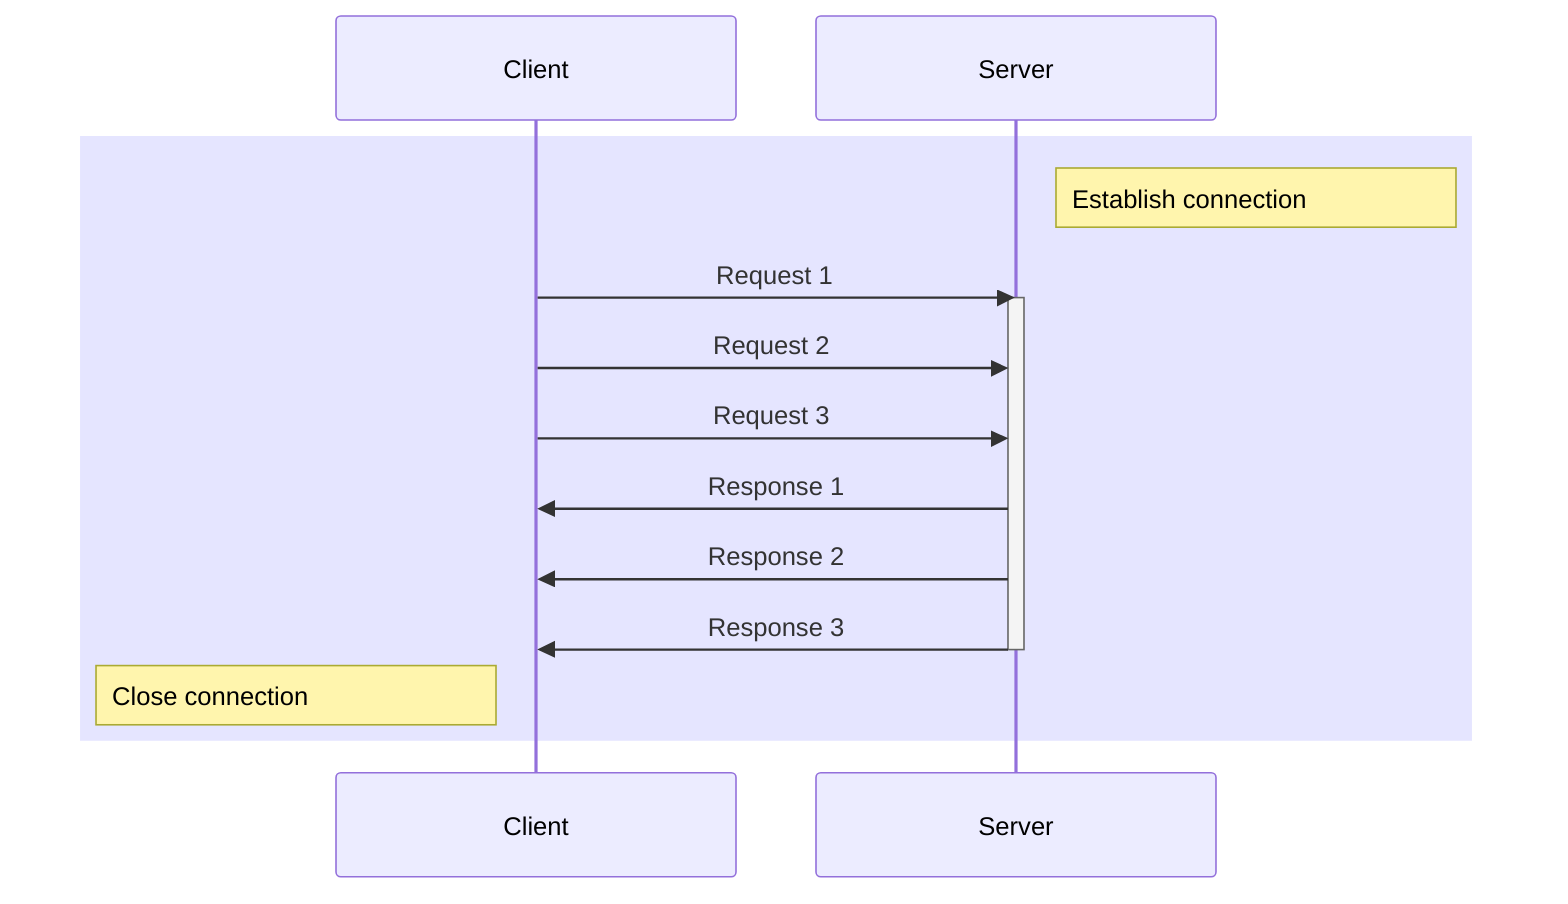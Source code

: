 %%{init: { "sequence": { "wrap": true, "width":250, "noteAlign": "left", "messageAlign": "center" }} }%%

sequenceDiagram
    participant Client
    participant Server

    rect rgba(0, 0, 255, .1)
    Note right of Server: Establish connection
    Client->>Server: Request 1
    activate Server
    Client->>Server: Request 2
    Client->>Server: Request 3

    Server->>Client: Response 1
    Server->>Client: Response 2
    Server->>Client: Response 3
    deactivate Server
    Note left of Client: Close connection
    end